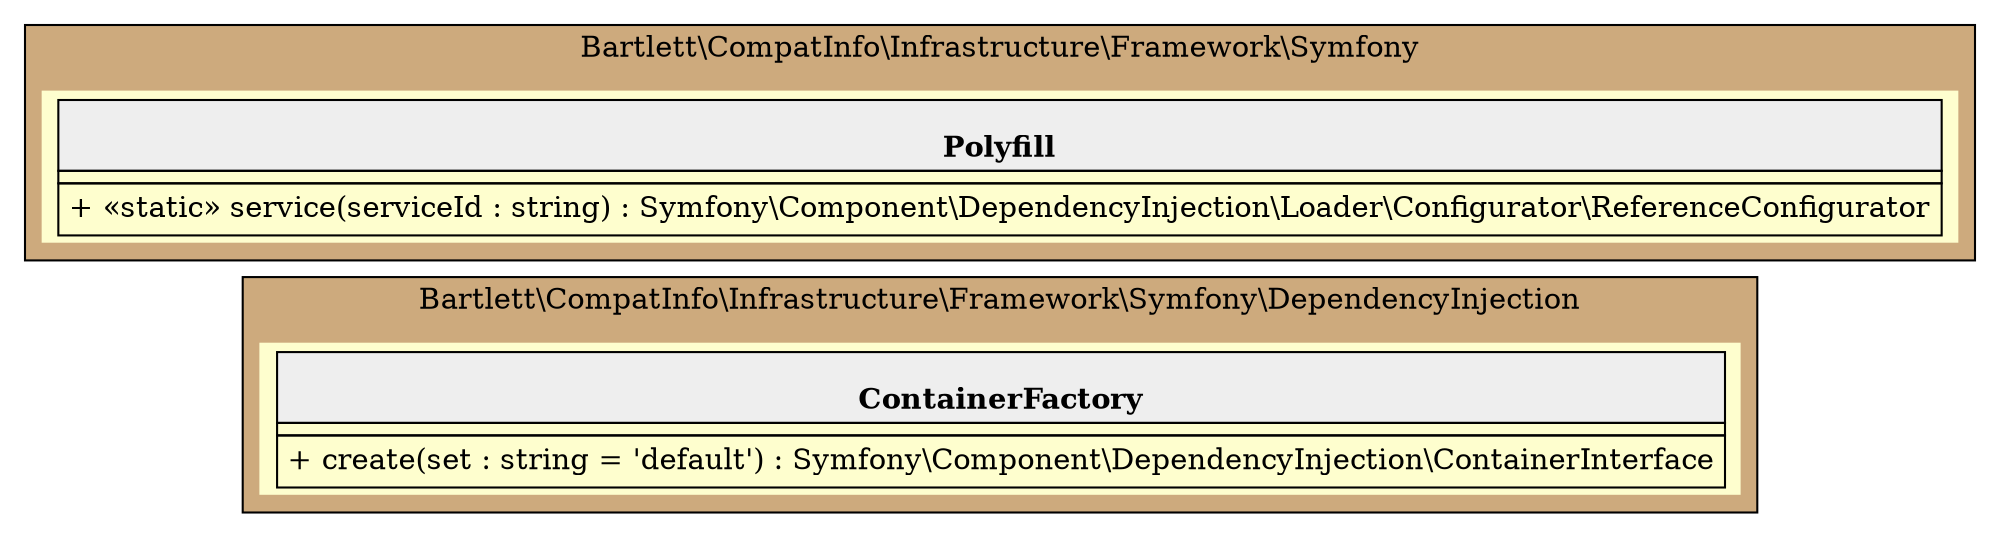 graph {
  graph [rankdir="LR" bgcolor="transparent"]
  node [fillcolor="#FEFECE" style="filled"]
  subgraph cluster_0 {
    graph [bgcolor="burlywood3"]
    label = "Bartlett\\CompatInfo\\Infrastructure\\Framework\\Symfony\\DependencyInjection"
    "Bartlett\\CompatInfo\\Infrastructure\\Framework\\Symfony\\DependencyInjection\\ContainerFactory" [shape="none" label=<
<table cellspacing="0" border="0" cellborder="1">
    <tr><td bgcolor="#eeeeee"><b><br/>ContainerFactory</b></td></tr>
    <tr><td></td></tr>
    <tr><td><table border="0" cellspacing="0" cellpadding="2">
    <tr><td align="left">+ create(set : string = 'default') : Symfony\\Component\\DependencyInjection\\ContainerInterface</td></tr>
</table></td></tr>
</table>>]
  }
  subgraph cluster_1 {
    graph [bgcolor="burlywood3"]
    label = "Bartlett\\CompatInfo\\Infrastructure\\Framework\\Symfony"
    "Bartlett\\CompatInfo\\Infrastructure\\Framework\\Symfony\\Polyfill" [shape="none" label=<
<table cellspacing="0" border="0" cellborder="1">
    <tr><td bgcolor="#eeeeee"><b><br/>Polyfill</b></td></tr>
    <tr><td></td></tr>
    <tr><td><table border="0" cellspacing="0" cellpadding="2">
    <tr><td align="left">+ «static» service(serviceId : string) : Symfony\\Component\\DependencyInjection\\Loader\\Configurator\\ReferenceConfigurator</td></tr>
</table></td></tr>
</table>>]
  }
}
